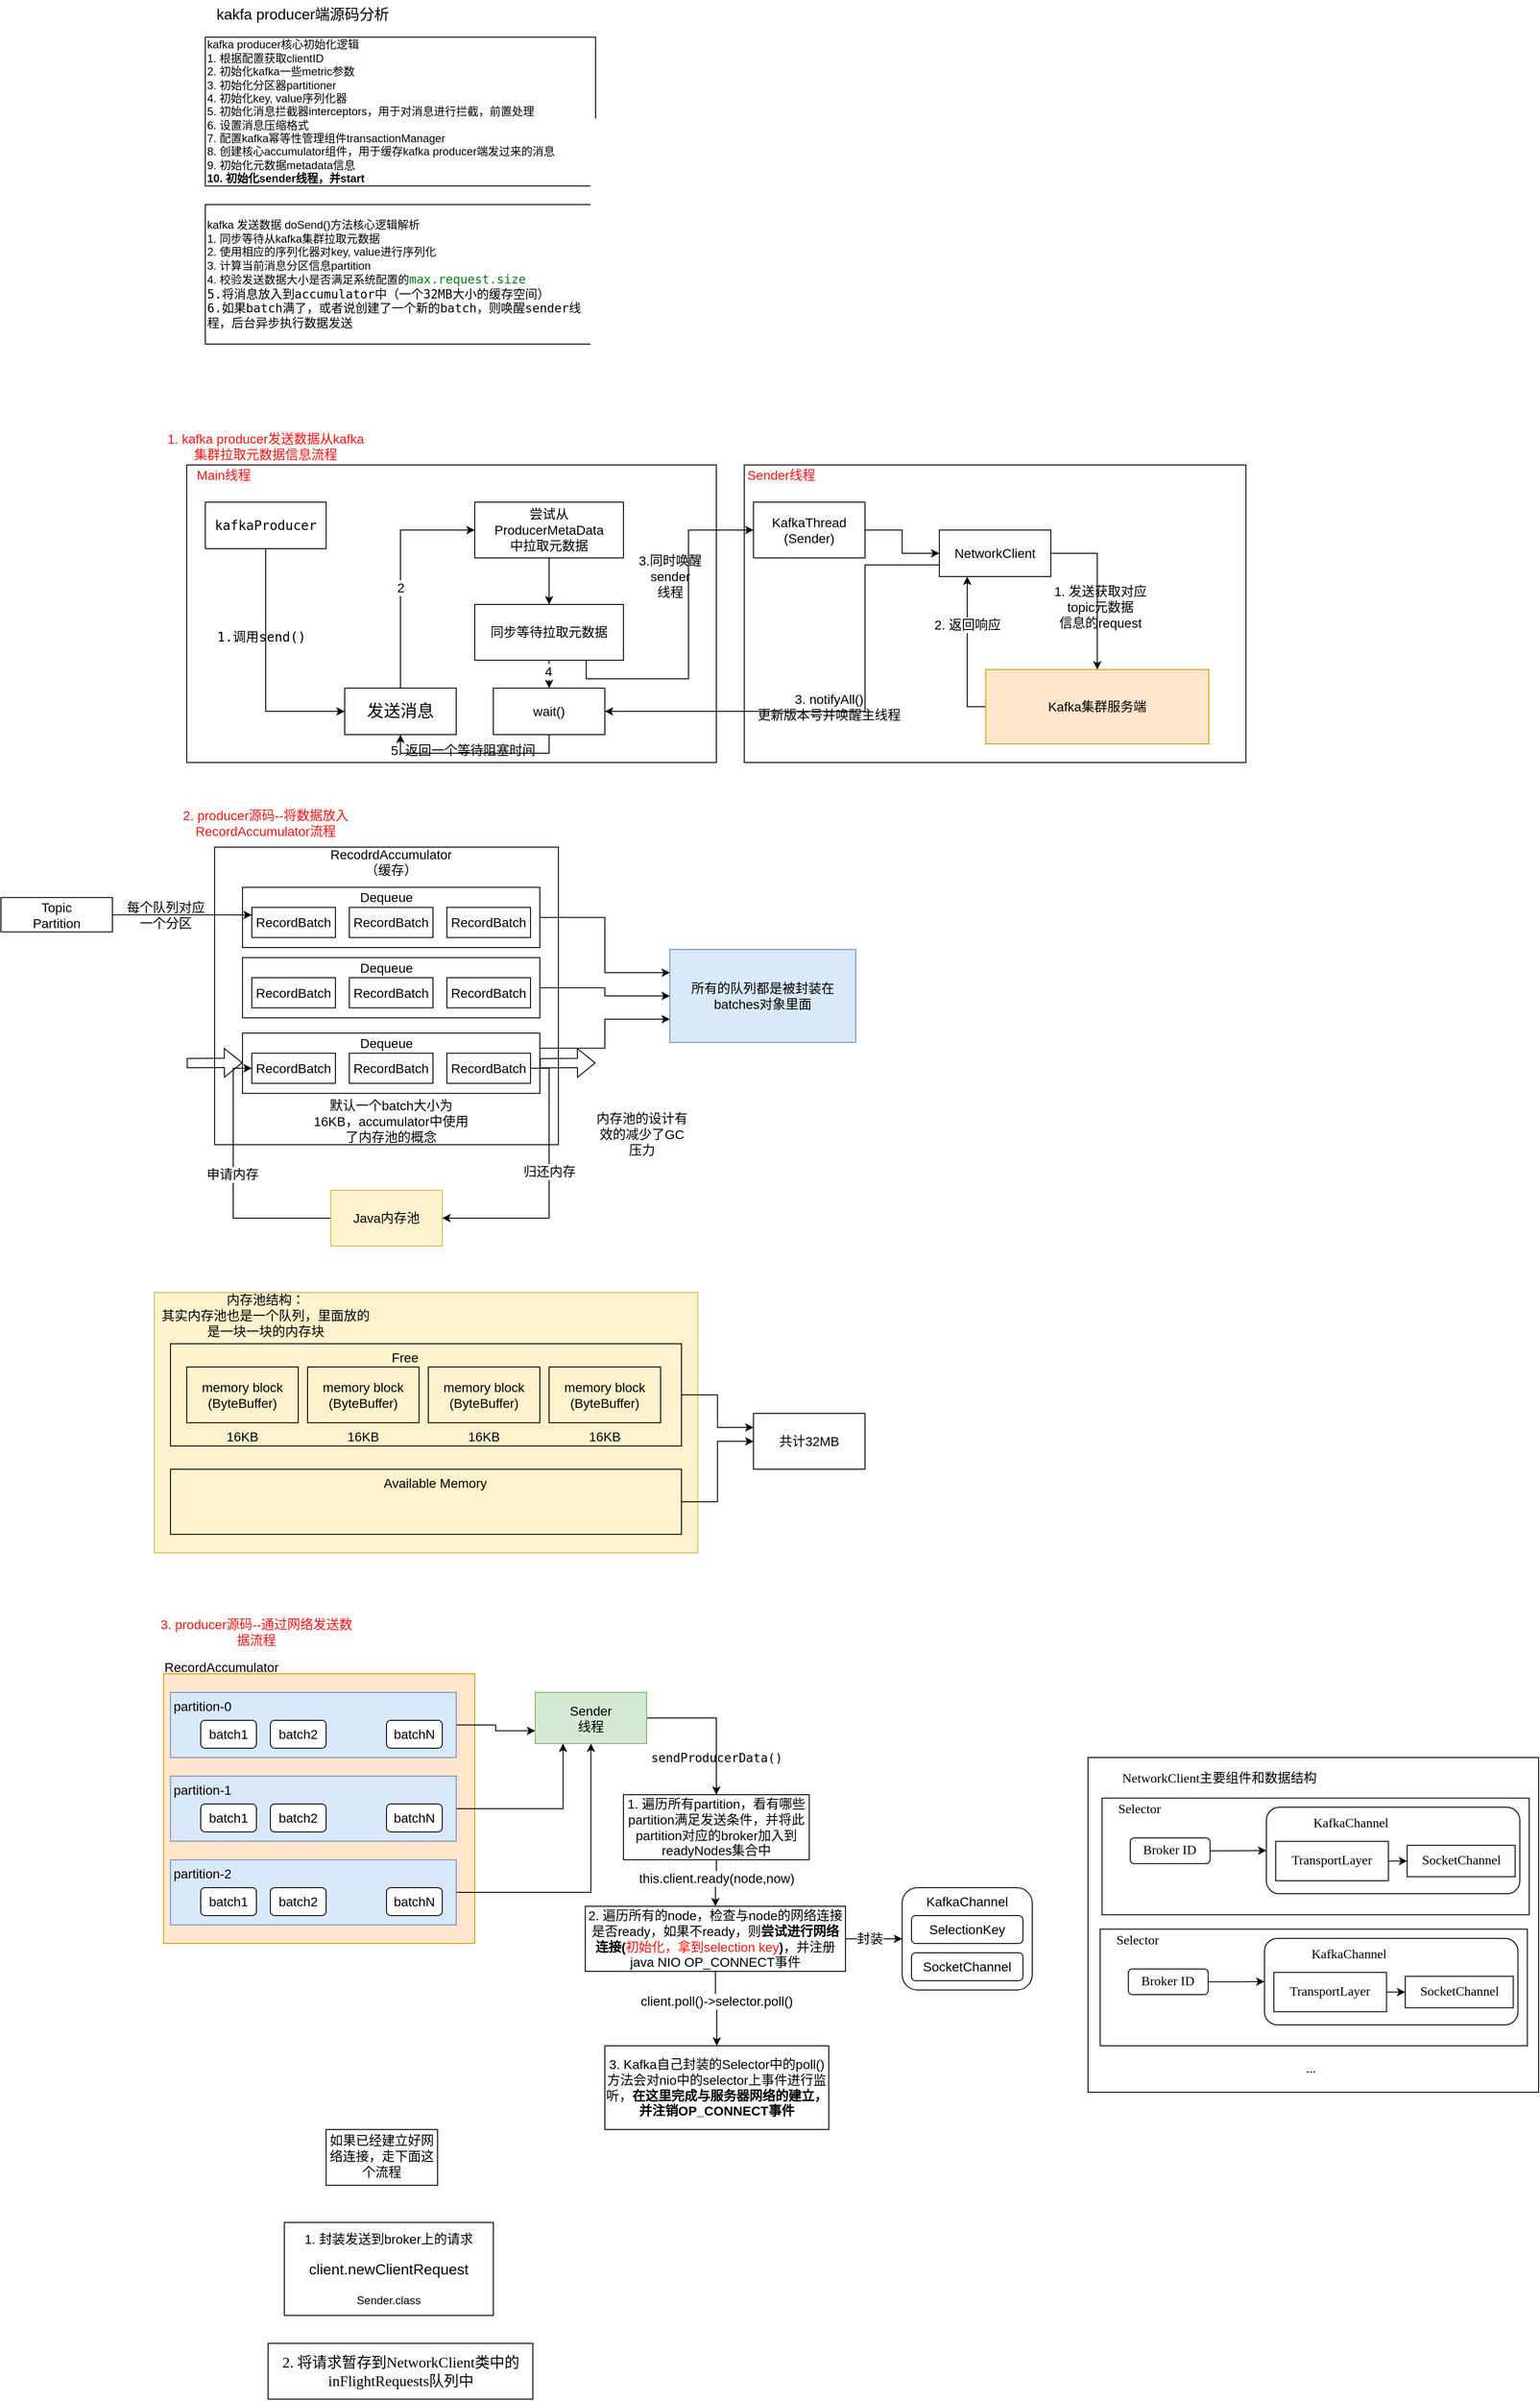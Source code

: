 <mxfile version="20.8.16" type="device"><diagram id="PYxIGdunnFiYuXM_mj0e" name="Page-1"><mxGraphModel dx="1783" dy="639" grid="1" gridSize="10" guides="1" tooltips="1" connect="1" arrows="1" fold="1" page="1" pageScale="1" pageWidth="850" pageHeight="1100" math="0" shadow="0"><root><mxCell id="0"/><mxCell id="1" parent="0"/><mxCell id="tgsAYt7azlnrlP1wRvVE-34" value="" style="group" parent="1" vertex="1" connectable="0"><mxGeometry x="50" y="570" width="570" height="320" as="geometry"/></mxCell><mxCell id="tgsAYt7azlnrlP1wRvVE-32" value="" style="rounded=0;whiteSpace=wrap;html=1;labelBackgroundColor=none;fontSize=14;fontColor=#000000;fillColor=none;" parent="tgsAYt7azlnrlP1wRvVE-34" vertex="1"><mxGeometry width="570" height="320" as="geometry"/></mxCell><mxCell id="tgsAYt7azlnrlP1wRvVE-33" value="&lt;font color=&quot;#ff1212&quot;&gt;Main线程&lt;/font&gt;" style="text;html=1;strokeColor=none;fillColor=none;align=center;verticalAlign=middle;whiteSpace=wrap;rounded=0;labelBackgroundColor=none;fontSize=14;" parent="tgsAYt7azlnrlP1wRvVE-34" vertex="1"><mxGeometry width="80" height="21.333" as="geometry"/></mxCell><mxCell id="tgsAYt7azlnrlP1wRvVE-25" value="" style="group" parent="1" vertex="1" connectable="0"><mxGeometry x="650" y="570" width="540" height="320" as="geometry"/></mxCell><mxCell id="tgsAYt7azlnrlP1wRvVE-23" value="" style="rounded=0;whiteSpace=wrap;html=1;labelBackgroundColor=none;fontSize=14;fillColor=none;" parent="tgsAYt7azlnrlP1wRvVE-25" vertex="1"><mxGeometry width="540" height="320" as="geometry"/></mxCell><mxCell id="tgsAYt7azlnrlP1wRvVE-24" value="&lt;font color=&quot;#ff1212&quot;&gt;Sender线程&lt;/font&gt;" style="text;html=1;strokeColor=none;fillColor=none;align=center;verticalAlign=middle;whiteSpace=wrap;rounded=0;labelBackgroundColor=none;fontSize=14;" parent="tgsAYt7azlnrlP1wRvVE-25" vertex="1"><mxGeometry width="80" height="21.333" as="geometry"/></mxCell><mxCell id="rqPhhDYKLDkvIRGbxHAp-1" value="kakfa producer端源码分析" style="text;html=1;strokeColor=none;fillColor=none;align=center;verticalAlign=middle;whiteSpace=wrap;rounded=0;fontSize=16;" parent="1" vertex="1"><mxGeometry x="70" y="70" width="210" height="30" as="geometry"/></mxCell><mxCell id="rqPhhDYKLDkvIRGbxHAp-2" value="&lt;span style=&quot;text-align: center;&quot;&gt;kafka producer核心初始化逻辑&lt;br&gt;&lt;/span&gt;1. 根据配置获取clientID&lt;br&gt;2. 初始化kafka一些metric参数&lt;br&gt;3. 初始化分区器partitioner&lt;br&gt;4. 初始化key, value序列化器&lt;br&gt;5. 初始化消息拦截器interceptors，用于对消息进行拦截，前置处理&lt;br&gt;6. 设置消息压缩格式&lt;br&gt;7. 配置kafka幂等性管理组件transactionManager&lt;br&gt;8. 创建核心accumulator组件，用于缓存kafka producer端发过来的消息&lt;br&gt;9. 初始化元数据metadata信息&lt;br&gt;&lt;b&gt;10. 初始化sender线程，并start&lt;br&gt;&lt;/b&gt;" style="rounded=0;whiteSpace=wrap;html=1;align=left;" parent="1" vertex="1"><mxGeometry x="70" y="110" width="420" height="160" as="geometry"/></mxCell><mxCell id="rqPhhDYKLDkvIRGbxHAp-4" value="kafka 发送数据 doSend()方法核心逻辑解析&lt;br&gt;1. 同步等待从kafka集群拉取元数据&lt;br&gt;2. 使用相应的序列化器对key, value进行序列化&lt;br&gt;3. 计算当前消息分区信息partition&lt;br&gt;4. 校验发送数据大小是否满足系统配置的&lt;span style=&quot;background-color: rgb(255, 255, 255); font-family: &amp;quot;JetBrains Mono&amp;quot;, monospace; font-size: 9.8pt;&quot;&gt;&lt;font color=&quot;#067d17&quot;&gt;max.request.size&lt;/font&gt;&lt;br&gt;5.将消息放入到accumulator中（一个32MB大小的缓存空间）&lt;br&gt;6.如果batch满了，或者说创建了一个新的batch，则唤醒sender线程，后台异步执行数据发送&lt;br&gt;&lt;/span&gt;" style="rounded=0;whiteSpace=wrap;html=1;align=left;" parent="1" vertex="1"><mxGeometry x="70" y="290" width="420" height="150" as="geometry"/></mxCell><mxCell id="tgsAYt7azlnrlP1wRvVE-3" value="&lt;pre&gt;&lt;font style=&quot;font-size: 14px;&quot;&gt;1.调用send()&lt;/font&gt;&lt;/pre&gt;" style="edgeStyle=orthogonalEdgeStyle;rounded=0;orthogonalLoop=1;jettySize=auto;html=1;exitX=0.5;exitY=1;exitDx=0;exitDy=0;entryX=0;entryY=0.5;entryDx=0;entryDy=0;fontSize=18;labelBackgroundColor=none;" parent="1" source="tgsAYt7azlnrlP1wRvVE-1" target="tgsAYt7azlnrlP1wRvVE-2" edge="1"><mxGeometry x="-0.282" y="-5" relative="1" as="geometry"><mxPoint y="-1" as="offset"/></mxGeometry></mxCell><mxCell id="tgsAYt7azlnrlP1wRvVE-1" value="&lt;pre&gt;&lt;font color=&quot;#000000&quot; style=&quot;font-size: 14px;&quot;&gt;kafkaProducer&lt;/font&gt;&lt;/pre&gt;" style="rounded=0;whiteSpace=wrap;html=1;fontColor=#FF1212;" parent="1" vertex="1"><mxGeometry x="70" y="610" width="130" height="50" as="geometry"/></mxCell><mxCell id="tgsAYt7azlnrlP1wRvVE-5" style="edgeStyle=orthogonalEdgeStyle;rounded=0;orthogonalLoop=1;jettySize=auto;html=1;exitX=0.5;exitY=0;exitDx=0;exitDy=0;entryX=0;entryY=0.5;entryDx=0;entryDy=0;labelBackgroundColor=none;fontSize=14;" parent="1" source="tgsAYt7azlnrlP1wRvVE-2" target="tgsAYt7azlnrlP1wRvVE-4" edge="1"><mxGeometry relative="1" as="geometry"/></mxCell><mxCell id="tgsAYt7azlnrlP1wRvVE-6" value="2" style="edgeLabel;html=1;align=center;verticalAlign=middle;resizable=0;points=[];fontSize=14;" parent="tgsAYt7azlnrlP1wRvVE-5" vertex="1" connectable="0"><mxGeometry x="-0.067" y="-2" relative="1" as="geometry"><mxPoint x="-2" y="8" as="offset"/></mxGeometry></mxCell><mxCell id="tgsAYt7azlnrlP1wRvVE-2" value="发送消息" style="rounded=0;whiteSpace=wrap;html=1;fontSize=18;" parent="1" vertex="1"><mxGeometry x="220" y="810" width="120" height="50" as="geometry"/></mxCell><mxCell id="tgsAYt7azlnrlP1wRvVE-8" style="edgeStyle=orthogonalEdgeStyle;rounded=0;orthogonalLoop=1;jettySize=auto;html=1;exitX=0.5;exitY=1;exitDx=0;exitDy=0;entryX=0.5;entryY=0;entryDx=0;entryDy=0;labelBackgroundColor=none;fontSize=14;" parent="1" source="tgsAYt7azlnrlP1wRvVE-4" target="tgsAYt7azlnrlP1wRvVE-7" edge="1"><mxGeometry relative="1" as="geometry"/></mxCell><mxCell id="tgsAYt7azlnrlP1wRvVE-4" value="尝试从&lt;br&gt;ProducerMetaData&lt;br&gt;中拉取元数据" style="rounded=0;whiteSpace=wrap;html=1;fontSize=14;" parent="1" vertex="1"><mxGeometry x="360" y="610" width="160" height="60" as="geometry"/></mxCell><mxCell id="tgsAYt7azlnrlP1wRvVE-10" style="edgeStyle=orthogonalEdgeStyle;rounded=0;orthogonalLoop=1;jettySize=auto;html=1;exitX=0.5;exitY=1;exitDx=0;exitDy=0;entryX=0.5;entryY=0;entryDx=0;entryDy=0;labelBackgroundColor=none;fontSize=14;" parent="1" source="tgsAYt7azlnrlP1wRvVE-7" target="tgsAYt7azlnrlP1wRvVE-9" edge="1"><mxGeometry relative="1" as="geometry"/></mxCell><mxCell id="tgsAYt7azlnrlP1wRvVE-21" value="4" style="edgeLabel;html=1;align=center;verticalAlign=middle;resizable=0;points=[];fontSize=14;" parent="tgsAYt7azlnrlP1wRvVE-10" vertex="1" connectable="0"><mxGeometry x="-0.233" y="-1" relative="1" as="geometry"><mxPoint as="offset"/></mxGeometry></mxCell><mxCell id="tgsAYt7azlnrlP1wRvVE-12" style="edgeStyle=orthogonalEdgeStyle;rounded=0;orthogonalLoop=1;jettySize=auto;html=1;exitX=0.75;exitY=1;exitDx=0;exitDy=0;entryX=0;entryY=0.5;entryDx=0;entryDy=0;labelBackgroundColor=none;fontSize=14;" parent="1" source="tgsAYt7azlnrlP1wRvVE-7" target="tgsAYt7azlnrlP1wRvVE-11" edge="1"><mxGeometry relative="1" as="geometry"/></mxCell><mxCell id="tgsAYt7azlnrlP1wRvVE-13" value="3.同时唤醒&lt;br&gt;sender&lt;br&gt;线程" style="edgeLabel;html=1;align=center;verticalAlign=middle;resizable=0;points=[];fontSize=14;labelBackgroundColor=none;" parent="tgsAYt7azlnrlP1wRvVE-12" vertex="1" connectable="0"><mxGeometry x="0.313" y="-1" relative="1" as="geometry"><mxPoint x="-21" y="-4" as="offset"/></mxGeometry></mxCell><mxCell id="tgsAYt7azlnrlP1wRvVE-7" value="同步等待拉取元数据" style="rounded=0;whiteSpace=wrap;html=1;fontSize=14;" parent="1" vertex="1"><mxGeometry x="360" y="720" width="160" height="60" as="geometry"/></mxCell><mxCell id="tgsAYt7azlnrlP1wRvVE-35" style="edgeStyle=orthogonalEdgeStyle;rounded=0;orthogonalLoop=1;jettySize=auto;html=1;exitX=0.5;exitY=1;exitDx=0;exitDy=0;entryX=0.5;entryY=1;entryDx=0;entryDy=0;labelBackgroundColor=none;fontSize=14;fontColor=#000000;" parent="1" source="tgsAYt7azlnrlP1wRvVE-9" target="tgsAYt7azlnrlP1wRvVE-2" edge="1"><mxGeometry relative="1" as="geometry"/></mxCell><mxCell id="tgsAYt7azlnrlP1wRvVE-36" value="5. 返回一个等待阻塞时间" style="edgeLabel;html=1;align=center;verticalAlign=middle;resizable=0;points=[];fontSize=14;fontColor=#000000;labelBackgroundColor=none;" parent="tgsAYt7azlnrlP1wRvVE-35" vertex="1" connectable="0"><mxGeometry x="0.135" y="-3" relative="1" as="geometry"><mxPoint as="offset"/></mxGeometry></mxCell><mxCell id="tgsAYt7azlnrlP1wRvVE-9" value="wait()" style="rounded=0;whiteSpace=wrap;html=1;fontSize=14;" parent="1" vertex="1"><mxGeometry x="380" y="810" width="120" height="50" as="geometry"/></mxCell><mxCell id="tgsAYt7azlnrlP1wRvVE-18" style="edgeStyle=orthogonalEdgeStyle;rounded=0;orthogonalLoop=1;jettySize=auto;html=1;exitX=1;exitY=0.5;exitDx=0;exitDy=0;entryX=0;entryY=0.5;entryDx=0;entryDy=0;labelBackgroundColor=none;fontSize=14;" parent="1" source="tgsAYt7azlnrlP1wRvVE-11" target="tgsAYt7azlnrlP1wRvVE-17" edge="1"><mxGeometry relative="1" as="geometry"/></mxCell><mxCell id="tgsAYt7azlnrlP1wRvVE-11" value="KafkaThread&lt;br&gt;(Sender)" style="rounded=0;whiteSpace=wrap;html=1;fontSize=14;" parent="1" vertex="1"><mxGeometry x="660" y="610" width="120" height="60" as="geometry"/></mxCell><mxCell id="tgsAYt7azlnrlP1wRvVE-26" style="edgeStyle=orthogonalEdgeStyle;rounded=0;orthogonalLoop=1;jettySize=auto;html=1;exitX=0;exitY=0.5;exitDx=0;exitDy=0;entryX=0.25;entryY=1;entryDx=0;entryDy=0;labelBackgroundColor=none;fontSize=14;fontColor=#FF1212;" parent="1" source="tgsAYt7azlnrlP1wRvVE-14" target="tgsAYt7azlnrlP1wRvVE-17" edge="1"><mxGeometry relative="1" as="geometry"/></mxCell><mxCell id="tgsAYt7azlnrlP1wRvVE-27" value="&lt;font color=&quot;#000000&quot;&gt;2. 返回响应&lt;/font&gt;" style="edgeLabel;html=1;align=center;verticalAlign=middle;resizable=0;points=[];fontSize=14;fontColor=#FF1212;" parent="tgsAYt7azlnrlP1wRvVE-26" vertex="1" connectable="0"><mxGeometry x="0.369" relative="1" as="geometry"><mxPoint y="1" as="offset"/></mxGeometry></mxCell><mxCell id="tgsAYt7azlnrlP1wRvVE-14" value="Kafka集群服务端" style="rounded=0;whiteSpace=wrap;html=1;fontSize=14;fillColor=#ffe6cc;strokeColor=#d79b00;" parent="1" vertex="1"><mxGeometry x="910" y="790" width="240" height="80" as="geometry"/></mxCell><mxCell id="tgsAYt7azlnrlP1wRvVE-16" style="edgeStyle=orthogonalEdgeStyle;rounded=0;orthogonalLoop=1;jettySize=auto;html=1;exitX=0.5;exitY=1;exitDx=0;exitDy=0;labelBackgroundColor=none;fontSize=14;" parent="1" edge="1"><mxGeometry relative="1" as="geometry"><mxPoint x="975" y="670" as="sourcePoint"/><mxPoint x="975" y="670" as="targetPoint"/></mxGeometry></mxCell><mxCell id="tgsAYt7azlnrlP1wRvVE-19" style="edgeStyle=orthogonalEdgeStyle;rounded=0;orthogonalLoop=1;jettySize=auto;html=1;exitX=1;exitY=0.5;exitDx=0;exitDy=0;entryX=0.5;entryY=0;entryDx=0;entryDy=0;labelBackgroundColor=none;fontSize=14;" parent="1" source="tgsAYt7azlnrlP1wRvVE-17" target="tgsAYt7azlnrlP1wRvVE-14" edge="1"><mxGeometry relative="1" as="geometry"/></mxCell><mxCell id="tgsAYt7azlnrlP1wRvVE-22" value="1. 发送获取对应&lt;br&gt;topic元数据&lt;br&gt;信息的request" style="edgeLabel;html=1;align=center;verticalAlign=middle;resizable=0;points=[];fontSize=14;labelBackgroundColor=none;" parent="tgsAYt7azlnrlP1wRvVE-19" vertex="1" connectable="0"><mxGeometry x="-0.414" y="1" relative="1" as="geometry"><mxPoint x="2" y="56" as="offset"/></mxGeometry></mxCell><mxCell id="tgsAYt7azlnrlP1wRvVE-28" style="edgeStyle=orthogonalEdgeStyle;rounded=0;orthogonalLoop=1;jettySize=auto;html=1;exitX=0;exitY=0.75;exitDx=0;exitDy=0;entryX=1;entryY=0.5;entryDx=0;entryDy=0;labelBackgroundColor=none;fontSize=14;fontColor=#000000;" parent="1" source="tgsAYt7azlnrlP1wRvVE-17" target="tgsAYt7azlnrlP1wRvVE-9" edge="1"><mxGeometry relative="1" as="geometry"><Array as="points"><mxPoint x="780" y="678"/><mxPoint x="780" y="835"/></Array></mxGeometry></mxCell><mxCell id="tgsAYt7azlnrlP1wRvVE-29" value="3. notifyAll()&lt;br&gt;更新版本号并唤醒主线程" style="edgeLabel;html=1;align=center;verticalAlign=middle;resizable=0;points=[];fontSize=14;fontColor=#000000;labelBackgroundColor=none;" parent="tgsAYt7azlnrlP1wRvVE-28" vertex="1" connectable="0"><mxGeometry x="0.268" y="-1" relative="1" as="geometry"><mxPoint x="51" y="-4" as="offset"/></mxGeometry></mxCell><mxCell id="tgsAYt7azlnrlP1wRvVE-17" value="NetworkClient" style="rounded=0;whiteSpace=wrap;html=1;fontSize=14;" parent="1" vertex="1"><mxGeometry x="860" y="640" width="120" height="50" as="geometry"/></mxCell><mxCell id="tgsAYt7azlnrlP1wRvVE-31" value="1. kafka producer发送数据从kafka集群拉取元数据信息流程" style="text;html=1;strokeColor=none;fillColor=none;align=center;verticalAlign=middle;whiteSpace=wrap;rounded=0;labelBackgroundColor=none;fontSize=14;fontColor=#FF1212;" parent="1" vertex="1"><mxGeometry x="25" y="535" width="220" height="30" as="geometry"/></mxCell><mxCell id="tgsAYt7azlnrlP1wRvVE-37" value="2. producer源码--将数据放入RecordAccumulator流程" style="text;html=1;strokeColor=none;fillColor=none;align=center;verticalAlign=middle;whiteSpace=wrap;rounded=0;labelBackgroundColor=none;fontSize=14;fontColor=#FF1212;" parent="1" vertex="1"><mxGeometry x="25" y="940" width="220" height="30" as="geometry"/></mxCell><mxCell id="tgsAYt7azlnrlP1wRvVE-40" value="" style="group" parent="1" vertex="1" connectable="0"><mxGeometry x="80" y="981" width="370" height="320" as="geometry"/></mxCell><mxCell id="tgsAYt7azlnrlP1wRvVE-38" value="" style="rounded=0;whiteSpace=wrap;html=1;labelBackgroundColor=none;fontSize=14;fontColor=#000000;fillColor=none;" parent="tgsAYt7azlnrlP1wRvVE-40" vertex="1"><mxGeometry width="370" height="320" as="geometry"/></mxCell><mxCell id="tgsAYt7azlnrlP1wRvVE-41" value="" style="rounded=0;whiteSpace=wrap;html=1;labelBackgroundColor=none;fontSize=14;fontColor=#000000;fillColor=none;" parent="tgsAYt7azlnrlP1wRvVE-40" vertex="1"><mxGeometry x="30" y="43.2" width="320" height="64.8" as="geometry"/></mxCell><mxCell id="tgsAYt7azlnrlP1wRvVE-39" value="RecodrdAccumulator&lt;br&gt;（缓存）" style="text;html=1;strokeColor=none;fillColor=none;align=center;verticalAlign=middle;whiteSpace=wrap;rounded=0;labelBackgroundColor=none;fontSize=14;fontColor=#000000;" parent="tgsAYt7azlnrlP1wRvVE-40" vertex="1"><mxGeometry x="110" width="160" height="32.4" as="geometry"/></mxCell><mxCell id="tgsAYt7azlnrlP1wRvVE-42" value="Dequeue" style="text;html=1;strokeColor=none;fillColor=none;align=center;verticalAlign=middle;whiteSpace=wrap;rounded=0;labelBackgroundColor=none;fontSize=14;fontColor=#000000;" parent="tgsAYt7azlnrlP1wRvVE-40" vertex="1"><mxGeometry x="150" y="43.2" width="70" height="21.6" as="geometry"/></mxCell><mxCell id="tgsAYt7azlnrlP1wRvVE-43" value="RecordBatch" style="rounded=0;whiteSpace=wrap;html=1;labelBackgroundColor=none;fontSize=14;fontColor=#000000;fillColor=none;" parent="tgsAYt7azlnrlP1wRvVE-40" vertex="1"><mxGeometry x="40" y="64.8" width="90" height="32.4" as="geometry"/></mxCell><mxCell id="tgsAYt7azlnrlP1wRvVE-50" value="RecordBatch" style="rounded=0;whiteSpace=wrap;html=1;labelBackgroundColor=none;fontSize=14;fontColor=#000000;fillColor=none;" parent="tgsAYt7azlnrlP1wRvVE-40" vertex="1"><mxGeometry x="145" y="64.8" width="90" height="32.4" as="geometry"/></mxCell><mxCell id="tgsAYt7azlnrlP1wRvVE-51" value="RecordBatch" style="rounded=0;whiteSpace=wrap;html=1;labelBackgroundColor=none;fontSize=14;fontColor=#000000;fillColor=none;" parent="tgsAYt7azlnrlP1wRvVE-40" vertex="1"><mxGeometry x="250" y="64.8" width="90" height="32.4" as="geometry"/></mxCell><mxCell id="tgsAYt7azlnrlP1wRvVE-53" value="" style="rounded=0;whiteSpace=wrap;html=1;labelBackgroundColor=none;fontSize=14;fontColor=#000000;fillColor=none;" parent="tgsAYt7azlnrlP1wRvVE-40" vertex="1"><mxGeometry x="30" y="118.8" width="320" height="64.8" as="geometry"/></mxCell><mxCell id="tgsAYt7azlnrlP1wRvVE-54" value="Dequeue" style="text;html=1;strokeColor=none;fillColor=none;align=center;verticalAlign=middle;whiteSpace=wrap;rounded=0;labelBackgroundColor=none;fontSize=14;fontColor=#000000;" parent="tgsAYt7azlnrlP1wRvVE-40" vertex="1"><mxGeometry x="150" y="118.8" width="70" height="21.6" as="geometry"/></mxCell><mxCell id="tgsAYt7azlnrlP1wRvVE-55" value="RecordBatch" style="rounded=0;whiteSpace=wrap;html=1;labelBackgroundColor=none;fontSize=14;fontColor=#000000;fillColor=none;" parent="tgsAYt7azlnrlP1wRvVE-40" vertex="1"><mxGeometry x="40" y="140.4" width="90" height="32.4" as="geometry"/></mxCell><mxCell id="tgsAYt7azlnrlP1wRvVE-56" value="RecordBatch" style="rounded=0;whiteSpace=wrap;html=1;labelBackgroundColor=none;fontSize=14;fontColor=#000000;fillColor=none;" parent="tgsAYt7azlnrlP1wRvVE-40" vertex="1"><mxGeometry x="145" y="140.4" width="90" height="32.4" as="geometry"/></mxCell><mxCell id="tgsAYt7azlnrlP1wRvVE-57" value="RecordBatch" style="rounded=0;whiteSpace=wrap;html=1;labelBackgroundColor=none;fontSize=14;fontColor=#000000;fillColor=none;" parent="tgsAYt7azlnrlP1wRvVE-40" vertex="1"><mxGeometry x="250" y="140.4" width="90" height="32.4" as="geometry"/></mxCell><mxCell id="tgsAYt7azlnrlP1wRvVE-58" value="" style="rounded=0;whiteSpace=wrap;html=1;labelBackgroundColor=none;fontSize=14;fontColor=#000000;fillColor=none;" parent="tgsAYt7azlnrlP1wRvVE-40" vertex="1"><mxGeometry x="30" y="200.0" width="320" height="64.8" as="geometry"/></mxCell><mxCell id="tgsAYt7azlnrlP1wRvVE-59" value="Dequeue" style="text;html=1;strokeColor=none;fillColor=none;align=center;verticalAlign=middle;whiteSpace=wrap;rounded=0;labelBackgroundColor=none;fontSize=14;fontColor=#000000;" parent="tgsAYt7azlnrlP1wRvVE-40" vertex="1"><mxGeometry x="150" y="200.0" width="70" height="21.6" as="geometry"/></mxCell><mxCell id="tgsAYt7azlnrlP1wRvVE-60" value="RecordBatch" style="rounded=0;whiteSpace=wrap;html=1;labelBackgroundColor=none;fontSize=14;fontColor=#000000;fillColor=none;" parent="tgsAYt7azlnrlP1wRvVE-40" vertex="1"><mxGeometry x="40" y="221.6" width="90" height="32.4" as="geometry"/></mxCell><mxCell id="tgsAYt7azlnrlP1wRvVE-61" value="RecordBatch" style="rounded=0;whiteSpace=wrap;html=1;labelBackgroundColor=none;fontSize=14;fontColor=#000000;fillColor=none;" parent="tgsAYt7azlnrlP1wRvVE-40" vertex="1"><mxGeometry x="145" y="221.6" width="90" height="32.4" as="geometry"/></mxCell><mxCell id="tgsAYt7azlnrlP1wRvVE-62" value="RecordBatch" style="rounded=0;whiteSpace=wrap;html=1;labelBackgroundColor=none;fontSize=14;fontColor=#000000;fillColor=none;" parent="tgsAYt7azlnrlP1wRvVE-40" vertex="1"><mxGeometry x="250" y="221.6" width="90" height="32.4" as="geometry"/></mxCell><mxCell id="tgsAYt7azlnrlP1wRvVE-67" value="默认一个batch大小为16KB，accumulator中使用了内存池的概念" style="text;html=1;strokeColor=none;fillColor=none;align=center;verticalAlign=middle;whiteSpace=wrap;rounded=0;labelBackgroundColor=none;fontSize=14;fontColor=#000000;" parent="tgsAYt7azlnrlP1wRvVE-40" vertex="1"><mxGeometry x="100" y="280" width="180" height="30" as="geometry"/></mxCell><mxCell id="tgsAYt7azlnrlP1wRvVE-70" value="" style="shape=flexArrow;endArrow=classic;html=1;rounded=0;labelBackgroundColor=none;fontSize=14;fontColor=#000000;exitX=1;exitY=0.5;exitDx=0;exitDy=0;" parent="tgsAYt7azlnrlP1wRvVE-40" edge="1"><mxGeometry width="50" height="50" relative="1" as="geometry"><mxPoint x="-30" y="232.27" as="sourcePoint"/><mxPoint x="30" y="231.87" as="targetPoint"/></mxGeometry></mxCell><mxCell id="tgsAYt7azlnrlP1wRvVE-64" style="edgeStyle=orthogonalEdgeStyle;rounded=0;orthogonalLoop=1;jettySize=auto;html=1;exitX=1;exitY=0.5;exitDx=0;exitDy=0;labelBackgroundColor=none;fontSize=14;fontColor=#000000;entryX=0;entryY=0.25;entryDx=0;entryDy=0;" parent="1" source="tgsAYt7azlnrlP1wRvVE-63" target="tgsAYt7azlnrlP1wRvVE-43" edge="1"><mxGeometry relative="1" as="geometry"><mxPoint x="20" y="1058.789" as="targetPoint"/></mxGeometry></mxCell><mxCell id="tgsAYt7azlnrlP1wRvVE-66" value="每个队列对应&lt;br&gt;一个分区" style="edgeLabel;html=1;align=center;verticalAlign=middle;resizable=0;points=[];fontSize=14;fontColor=#000000;labelBackgroundColor=none;" parent="tgsAYt7azlnrlP1wRvVE-64" vertex="1" connectable="0"><mxGeometry x="-0.246" relative="1" as="geometry"><mxPoint as="offset"/></mxGeometry></mxCell><mxCell id="tgsAYt7azlnrlP1wRvVE-63" value="Topic&lt;br&gt;Partition" style="rounded=0;whiteSpace=wrap;html=1;labelBackgroundColor=none;fontSize=14;fontColor=#000000;fillColor=none;" parent="1" vertex="1"><mxGeometry x="-150" y="1035.2" width="120" height="37" as="geometry"/></mxCell><mxCell id="tgsAYt7azlnrlP1wRvVE-75" style="edgeStyle=orthogonalEdgeStyle;rounded=0;orthogonalLoop=1;jettySize=auto;html=1;exitX=0;exitY=0.5;exitDx=0;exitDy=0;entryX=0;entryY=0.5;entryDx=0;entryDy=0;labelBackgroundColor=none;fontSize=14;fontColor=#000000;" parent="1" source="tgsAYt7azlnrlP1wRvVE-68" target="tgsAYt7azlnrlP1wRvVE-60" edge="1"><mxGeometry relative="1" as="geometry"/></mxCell><mxCell id="tgsAYt7azlnrlP1wRvVE-76" value="申请内存" style="edgeLabel;html=1;align=center;verticalAlign=middle;resizable=0;points=[];fontSize=14;fontColor=#000000;" parent="tgsAYt7azlnrlP1wRvVE-75" vertex="1" connectable="0"><mxGeometry x="0.062" y="1" relative="1" as="geometry"><mxPoint as="offset"/></mxGeometry></mxCell><mxCell id="tgsAYt7azlnrlP1wRvVE-68" value="Java内存池" style="rounded=0;whiteSpace=wrap;html=1;labelBackgroundColor=none;fontSize=14;fillColor=#fff2cc;strokeColor=#d6b656;" parent="1" vertex="1"><mxGeometry x="205" y="1350" width="120" height="60" as="geometry"/></mxCell><mxCell id="tgsAYt7azlnrlP1wRvVE-69" value="" style="shape=flexArrow;endArrow=classic;html=1;rounded=0;labelBackgroundColor=none;fontSize=14;fontColor=#000000;exitX=1;exitY=0.5;exitDx=0;exitDy=0;" parent="1" source="tgsAYt7azlnrlP1wRvVE-58" edge="1"><mxGeometry width="50" height="50" relative="1" as="geometry"><mxPoint x="500" y="1230" as="sourcePoint"/><mxPoint x="490" y="1213" as="targetPoint"/></mxGeometry></mxCell><mxCell id="tgsAYt7azlnrlP1wRvVE-71" style="edgeStyle=orthogonalEdgeStyle;rounded=0;orthogonalLoop=1;jettySize=auto;html=1;exitX=1;exitY=0.5;exitDx=0;exitDy=0;entryX=1;entryY=0.5;entryDx=0;entryDy=0;labelBackgroundColor=none;fontSize=14;fontColor=#000000;" parent="1" source="tgsAYt7azlnrlP1wRvVE-62" target="tgsAYt7azlnrlP1wRvVE-68" edge="1"><mxGeometry relative="1" as="geometry"/></mxCell><mxCell id="tgsAYt7azlnrlP1wRvVE-72" value="归还内存" style="edgeLabel;html=1;align=center;verticalAlign=middle;resizable=0;points=[];fontSize=14;fontColor=#000000;" parent="tgsAYt7azlnrlP1wRvVE-71" vertex="1" connectable="0"><mxGeometry x="-0.115" relative="1" as="geometry"><mxPoint as="offset"/></mxGeometry></mxCell><mxCell id="tgsAYt7azlnrlP1wRvVE-77" value="内存池的设计有效的减少了GC压力" style="text;html=1;strokeColor=none;fillColor=none;align=center;verticalAlign=middle;whiteSpace=wrap;rounded=0;labelBackgroundColor=none;fontSize=14;fontColor=#000000;" parent="1" vertex="1"><mxGeometry x="490" y="1270" width="100" height="40" as="geometry"/></mxCell><mxCell id="tgsAYt7azlnrlP1wRvVE-78" value="所有的队列都是被封装在batches对象里面" style="rounded=0;whiteSpace=wrap;html=1;labelBackgroundColor=none;fontSize=14;fillColor=#dae8fc;strokeColor=#6c8ebf;" parent="1" vertex="1"><mxGeometry x="570" y="1091" width="200" height="100" as="geometry"/></mxCell><mxCell id="tgsAYt7azlnrlP1wRvVE-79" style="edgeStyle=orthogonalEdgeStyle;rounded=0;orthogonalLoop=1;jettySize=auto;html=1;exitX=1;exitY=0.5;exitDx=0;exitDy=0;entryX=0;entryY=0.25;entryDx=0;entryDy=0;labelBackgroundColor=none;fontSize=14;fontColor=#000000;" parent="1" source="tgsAYt7azlnrlP1wRvVE-41" target="tgsAYt7azlnrlP1wRvVE-78" edge="1"><mxGeometry relative="1" as="geometry"/></mxCell><mxCell id="tgsAYt7azlnrlP1wRvVE-80" style="edgeStyle=orthogonalEdgeStyle;rounded=0;orthogonalLoop=1;jettySize=auto;html=1;exitX=1;exitY=0.5;exitDx=0;exitDy=0;entryX=0;entryY=0.5;entryDx=0;entryDy=0;labelBackgroundColor=none;fontSize=14;fontColor=#000000;" parent="1" source="tgsAYt7azlnrlP1wRvVE-53" target="tgsAYt7azlnrlP1wRvVE-78" edge="1"><mxGeometry relative="1" as="geometry"/></mxCell><mxCell id="tgsAYt7azlnrlP1wRvVE-81" style="edgeStyle=orthogonalEdgeStyle;rounded=0;orthogonalLoop=1;jettySize=auto;html=1;exitX=1;exitY=0.25;exitDx=0;exitDy=0;entryX=0;entryY=0.75;entryDx=0;entryDy=0;labelBackgroundColor=none;fontSize=14;fontColor=#000000;" parent="1" source="tgsAYt7azlnrlP1wRvVE-58" target="tgsAYt7azlnrlP1wRvVE-78" edge="1"><mxGeometry relative="1" as="geometry"/></mxCell><mxCell id="tgsAYt7azlnrlP1wRvVE-82" value="" style="rounded=0;whiteSpace=wrap;html=1;labelBackgroundColor=none;fontSize=14;fillColor=#fff2cc;strokeColor=#d6b656;" parent="1" vertex="1"><mxGeometry x="15" y="1460" width="585" height="280" as="geometry"/></mxCell><mxCell id="tgsAYt7azlnrlP1wRvVE-83" value="内存池结构：&lt;br&gt;其实内存池也是一个队列，里面放的是一块一块的内存块" style="text;html=1;strokeColor=none;fillColor=none;align=center;verticalAlign=middle;whiteSpace=wrap;rounded=0;labelBackgroundColor=none;fontSize=14;fontColor=#000000;" parent="1" vertex="1"><mxGeometry x="20" y="1460" width="230" height="50" as="geometry"/></mxCell><mxCell id="tgsAYt7azlnrlP1wRvVE-84" value="memory block&lt;br&gt;(ByteBuffer)" style="rounded=0;whiteSpace=wrap;html=1;labelBackgroundColor=none;fontSize=14;fontColor=#000000;fillColor=none;" parent="1" vertex="1"><mxGeometry x="50" y="1540" width="120" height="60" as="geometry"/></mxCell><mxCell id="tgsAYt7azlnrlP1wRvVE-85" value="memory block&lt;br&gt;(ByteBuffer)" style="rounded=0;whiteSpace=wrap;html=1;labelBackgroundColor=none;fontSize=14;fontColor=#000000;fillColor=none;" parent="1" vertex="1"><mxGeometry x="180" y="1540" width="120" height="60" as="geometry"/></mxCell><mxCell id="tgsAYt7azlnrlP1wRvVE-86" value="memory block&lt;br&gt;(ByteBuffer)" style="rounded=0;whiteSpace=wrap;html=1;labelBackgroundColor=none;fontSize=14;fontColor=#000000;fillColor=none;" parent="1" vertex="1"><mxGeometry x="310" y="1540" width="120" height="60" as="geometry"/></mxCell><mxCell id="tgsAYt7azlnrlP1wRvVE-87" value="memory block&lt;br&gt;(ByteBuffer)" style="rounded=0;whiteSpace=wrap;html=1;labelBackgroundColor=none;fontSize=14;fontColor=#000000;fillColor=none;" parent="1" vertex="1"><mxGeometry x="440" y="1540" width="120" height="60" as="geometry"/></mxCell><mxCell id="tgsAYt7azlnrlP1wRvVE-88" value="16KB" style="text;html=1;strokeColor=none;fillColor=none;align=center;verticalAlign=middle;whiteSpace=wrap;rounded=0;labelBackgroundColor=none;fontSize=14;fontColor=#000000;" parent="1" vertex="1"><mxGeometry x="80" y="1600" width="60" height="30" as="geometry"/></mxCell><mxCell id="tgsAYt7azlnrlP1wRvVE-89" value="16KB" style="text;html=1;strokeColor=none;fillColor=none;align=center;verticalAlign=middle;whiteSpace=wrap;rounded=0;labelBackgroundColor=none;fontSize=14;fontColor=#000000;" parent="1" vertex="1"><mxGeometry x="210" y="1600" width="60" height="30" as="geometry"/></mxCell><mxCell id="tgsAYt7azlnrlP1wRvVE-90" value="16KB" style="text;html=1;strokeColor=none;fillColor=none;align=center;verticalAlign=middle;whiteSpace=wrap;rounded=0;labelBackgroundColor=none;fontSize=14;fontColor=#000000;" parent="1" vertex="1"><mxGeometry x="340" y="1600" width="60" height="30" as="geometry"/></mxCell><mxCell id="tgsAYt7azlnrlP1wRvVE-91" value="16KB" style="text;html=1;strokeColor=none;fillColor=none;align=center;verticalAlign=middle;whiteSpace=wrap;rounded=0;labelBackgroundColor=none;fontSize=14;fontColor=#000000;" parent="1" vertex="1"><mxGeometry x="470" y="1600" width="60" height="30" as="geometry"/></mxCell><mxCell id="tgsAYt7azlnrlP1wRvVE-97" style="edgeStyle=orthogonalEdgeStyle;rounded=0;orthogonalLoop=1;jettySize=auto;html=1;exitX=1;exitY=0.5;exitDx=0;exitDy=0;entryX=0;entryY=0.25;entryDx=0;entryDy=0;labelBackgroundColor=none;fontSize=14;fontColor=#000000;" parent="1" source="tgsAYt7azlnrlP1wRvVE-92" target="tgsAYt7azlnrlP1wRvVE-96" edge="1"><mxGeometry relative="1" as="geometry"/></mxCell><mxCell id="tgsAYt7azlnrlP1wRvVE-92" value="" style="rounded=0;whiteSpace=wrap;html=1;labelBackgroundColor=none;fontSize=14;fontColor=#000000;fillColor=none;" parent="1" vertex="1"><mxGeometry x="32.5" y="1515" width="550" height="110" as="geometry"/></mxCell><mxCell id="tgsAYt7azlnrlP1wRvVE-93" value="Free" style="text;html=1;strokeColor=none;fillColor=none;align=center;verticalAlign=middle;whiteSpace=wrap;rounded=0;labelBackgroundColor=none;fontSize=14;fontColor=#000000;" parent="1" vertex="1"><mxGeometry x="255" y="1515" width="60" height="30" as="geometry"/></mxCell><mxCell id="tgsAYt7azlnrlP1wRvVE-98" style="edgeStyle=orthogonalEdgeStyle;rounded=0;orthogonalLoop=1;jettySize=auto;html=1;exitX=1;exitY=0.5;exitDx=0;exitDy=0;entryX=0;entryY=0.5;entryDx=0;entryDy=0;labelBackgroundColor=none;fontSize=14;fontColor=#000000;" parent="1" source="tgsAYt7azlnrlP1wRvVE-94" target="tgsAYt7azlnrlP1wRvVE-96" edge="1"><mxGeometry relative="1" as="geometry"/></mxCell><mxCell id="tgsAYt7azlnrlP1wRvVE-94" value="" style="rounded=0;whiteSpace=wrap;html=1;labelBackgroundColor=none;fontSize=14;fontColor=#000000;fillColor=none;" parent="1" vertex="1"><mxGeometry x="32.5" y="1650" width="550" height="70" as="geometry"/></mxCell><mxCell id="tgsAYt7azlnrlP1wRvVE-95" value="Available Memory" style="text;html=1;strokeColor=none;fillColor=none;align=center;verticalAlign=middle;whiteSpace=wrap;rounded=0;labelBackgroundColor=none;fontSize=14;fontColor=#000000;" parent="1" vertex="1"><mxGeometry x="255" y="1650" width="125" height="30" as="geometry"/></mxCell><mxCell id="tgsAYt7azlnrlP1wRvVE-96" value="共计32MB" style="rounded=0;whiteSpace=wrap;html=1;labelBackgroundColor=none;fontSize=14;fontColor=#000000;fillColor=none;" parent="1" vertex="1"><mxGeometry x="660" y="1590" width="120" height="60" as="geometry"/></mxCell><mxCell id="Dg-CrJ_4dpoG2ZtfJux3-1" value="3. producer源码--通过网络发送数据流程" style="text;html=1;strokeColor=none;fillColor=none;align=center;verticalAlign=middle;whiteSpace=wrap;rounded=0;labelBackgroundColor=none;fontSize=14;fontColor=#FF1212;" parent="1" vertex="1"><mxGeometry x="15" y="1810" width="220" height="30" as="geometry"/></mxCell><mxCell id="Dg-CrJ_4dpoG2ZtfJux3-2" value="" style="rounded=0;whiteSpace=wrap;html=1;fillColor=#ffe6cc;strokeColor=#d79b00;" parent="1" vertex="1"><mxGeometry x="25" y="1870" width="335" height="290" as="geometry"/></mxCell><mxCell id="Dg-CrJ_4dpoG2ZtfJux3-22" style="edgeStyle=orthogonalEdgeStyle;rounded=0;orthogonalLoop=1;jettySize=auto;html=1;exitX=1;exitY=0.5;exitDx=0;exitDy=0;entryX=0;entryY=0.75;entryDx=0;entryDy=0;fontFamily=Helvetica;fontSize=14;" parent="1" source="Dg-CrJ_4dpoG2ZtfJux3-3" target="Dg-CrJ_4dpoG2ZtfJux3-21" edge="1"><mxGeometry relative="1" as="geometry"/></mxCell><mxCell id="Dg-CrJ_4dpoG2ZtfJux3-3" value="&lt;pre&gt;&lt;br&gt;&lt;/pre&gt;" style="rounded=0;whiteSpace=wrap;html=1;fillColor=#dae8fc;strokeColor=#6c8ebf;" parent="1" vertex="1"><mxGeometry x="32.5" y="1890" width="307.5" height="70" as="geometry"/></mxCell><mxCell id="Dg-CrJ_4dpoG2ZtfJux3-4" value="RecordAccumulator" style="text;html=1;strokeColor=none;fillColor=none;align=center;verticalAlign=middle;whiteSpace=wrap;rounded=0;fontFamily=Helvetica;fontSize=14;" parent="1" vertex="1"><mxGeometry x="25" y="1848" width="125" height="30" as="geometry"/></mxCell><mxCell id="Dg-CrJ_4dpoG2ZtfJux3-5" value="partition-0" style="text;html=1;strokeColor=none;fillColor=none;align=center;verticalAlign=middle;whiteSpace=wrap;rounded=0;fontFamily=Helvetica;fontSize=14;" parent="1" vertex="1"><mxGeometry x="32.5" y="1890" width="67.5" height="30" as="geometry"/></mxCell><mxCell id="Dg-CrJ_4dpoG2ZtfJux3-8" value="batch1" style="rounded=1;whiteSpace=wrap;html=1;fontFamily=Helvetica;fontSize=14;" parent="1" vertex="1"><mxGeometry x="65" y="1920" width="60" height="30" as="geometry"/></mxCell><mxCell id="Dg-CrJ_4dpoG2ZtfJux3-9" value="batch2" style="rounded=1;whiteSpace=wrap;html=1;fontFamily=Helvetica;fontSize=14;" parent="1" vertex="1"><mxGeometry x="140" y="1920" width="60" height="30" as="geometry"/></mxCell><mxCell id="Dg-CrJ_4dpoG2ZtfJux3-10" value="batchN" style="rounded=1;whiteSpace=wrap;html=1;fontFamily=Helvetica;fontSize=14;" parent="1" vertex="1"><mxGeometry x="265" y="1920" width="60" height="30" as="geometry"/></mxCell><mxCell id="Dg-CrJ_4dpoG2ZtfJux3-23" style="edgeStyle=orthogonalEdgeStyle;rounded=0;orthogonalLoop=1;jettySize=auto;html=1;exitX=1;exitY=0.5;exitDx=0;exitDy=0;entryX=0.25;entryY=1;entryDx=0;entryDy=0;fontFamily=Helvetica;fontSize=14;" parent="1" source="Dg-CrJ_4dpoG2ZtfJux3-11" target="Dg-CrJ_4dpoG2ZtfJux3-21" edge="1"><mxGeometry relative="1" as="geometry"/></mxCell><mxCell id="Dg-CrJ_4dpoG2ZtfJux3-11" value="&lt;pre&gt;&lt;br&gt;&lt;/pre&gt;" style="rounded=0;whiteSpace=wrap;html=1;fillColor=#dae8fc;strokeColor=#6c8ebf;" parent="1" vertex="1"><mxGeometry x="32.5" y="1980" width="307.5" height="70" as="geometry"/></mxCell><mxCell id="Dg-CrJ_4dpoG2ZtfJux3-12" value="partition-1" style="text;html=1;strokeColor=none;fillColor=none;align=center;verticalAlign=middle;whiteSpace=wrap;rounded=0;fontFamily=Helvetica;fontSize=14;" parent="1" vertex="1"><mxGeometry x="32.5" y="1980" width="67.5" height="30" as="geometry"/></mxCell><mxCell id="Dg-CrJ_4dpoG2ZtfJux3-13" value="batch1" style="rounded=1;whiteSpace=wrap;html=1;fontFamily=Helvetica;fontSize=14;" parent="1" vertex="1"><mxGeometry x="65" y="2010" width="60" height="30" as="geometry"/></mxCell><mxCell id="Dg-CrJ_4dpoG2ZtfJux3-14" value="batch2" style="rounded=1;whiteSpace=wrap;html=1;fontFamily=Helvetica;fontSize=14;" parent="1" vertex="1"><mxGeometry x="140" y="2010" width="60" height="30" as="geometry"/></mxCell><mxCell id="Dg-CrJ_4dpoG2ZtfJux3-15" value="batchN" style="rounded=1;whiteSpace=wrap;html=1;fontFamily=Helvetica;fontSize=14;" parent="1" vertex="1"><mxGeometry x="265" y="2010" width="60" height="30" as="geometry"/></mxCell><mxCell id="Dg-CrJ_4dpoG2ZtfJux3-24" style="edgeStyle=orthogonalEdgeStyle;rounded=0;orthogonalLoop=1;jettySize=auto;html=1;exitX=1;exitY=0.5;exitDx=0;exitDy=0;fontFamily=Helvetica;fontSize=14;" parent="1" source="Dg-CrJ_4dpoG2ZtfJux3-16" target="Dg-CrJ_4dpoG2ZtfJux3-21" edge="1"><mxGeometry relative="1" as="geometry"/></mxCell><mxCell id="Dg-CrJ_4dpoG2ZtfJux3-16" value="&lt;pre&gt;&lt;br&gt;&lt;/pre&gt;" style="rounded=0;whiteSpace=wrap;html=1;fillColor=#dae8fc;strokeColor=#6c8ebf;" parent="1" vertex="1"><mxGeometry x="32.5" y="2070" width="307.5" height="70" as="geometry"/></mxCell><mxCell id="Dg-CrJ_4dpoG2ZtfJux3-17" value="partition-2" style="text;html=1;strokeColor=none;fillColor=none;align=center;verticalAlign=middle;whiteSpace=wrap;rounded=0;fontFamily=Helvetica;fontSize=14;" parent="1" vertex="1"><mxGeometry x="32.5" y="2070" width="67.5" height="30" as="geometry"/></mxCell><mxCell id="Dg-CrJ_4dpoG2ZtfJux3-18" value="batch1" style="rounded=1;whiteSpace=wrap;html=1;fontFamily=Helvetica;fontSize=14;" parent="1" vertex="1"><mxGeometry x="65" y="2100" width="60" height="30" as="geometry"/></mxCell><mxCell id="Dg-CrJ_4dpoG2ZtfJux3-19" value="batch2" style="rounded=1;whiteSpace=wrap;html=1;fontFamily=Helvetica;fontSize=14;" parent="1" vertex="1"><mxGeometry x="140" y="2100" width="60" height="30" as="geometry"/></mxCell><mxCell id="Dg-CrJ_4dpoG2ZtfJux3-20" value="batchN" style="rounded=1;whiteSpace=wrap;html=1;fontFamily=Helvetica;fontSize=14;" parent="1" vertex="1"><mxGeometry x="265" y="2100" width="60" height="30" as="geometry"/></mxCell><mxCell id="Dg-CrJ_4dpoG2ZtfJux3-27" style="edgeStyle=orthogonalEdgeStyle;rounded=0;orthogonalLoop=1;jettySize=auto;html=1;exitX=1;exitY=0.5;exitDx=0;exitDy=0;entryX=0.5;entryY=0;entryDx=0;entryDy=0;fontFamily=Helvetica;fontSize=14;" parent="1" source="Dg-CrJ_4dpoG2ZtfJux3-21" target="Dg-CrJ_4dpoG2ZtfJux3-26" edge="1"><mxGeometry relative="1" as="geometry"/></mxCell><mxCell id="Dg-CrJ_4dpoG2ZtfJux3-28" value="&lt;pre style=&quot;font-family: &amp;quot;JetBrains Mono&amp;quot;, monospace; font-size: 9.8pt;&quot;&gt;&lt;span style=&quot;&quot;&gt;sendProducerData()&lt;/span&gt;&lt;/pre&gt;" style="edgeLabel;html=1;align=center;verticalAlign=middle;resizable=0;points=[];fontSize=14;fontFamily=Helvetica;labelBackgroundColor=none;fontColor=#000000;" parent="Dg-CrJ_4dpoG2ZtfJux3-27" vertex="1" connectable="0"><mxGeometry x="0.159" y="1" relative="1" as="geometry"><mxPoint x="-1" y="26" as="offset"/></mxGeometry></mxCell><mxCell id="Dg-CrJ_4dpoG2ZtfJux3-21" value="Sender&lt;br&gt;线程" style="rounded=0;whiteSpace=wrap;html=1;fontFamily=Helvetica;fontSize=14;fillColor=#d5e8d4;strokeColor=#82b366;" parent="1" vertex="1"><mxGeometry x="425" y="1890" width="120" height="55" as="geometry"/></mxCell><mxCell id="Dg-CrJ_4dpoG2ZtfJux3-30" style="edgeStyle=orthogonalEdgeStyle;rounded=0;orthogonalLoop=1;jettySize=auto;html=1;exitX=0.5;exitY=1;exitDx=0;exitDy=0;entryX=0.5;entryY=0;entryDx=0;entryDy=0;fontFamily=Helvetica;fontSize=14;fontColor=#000000;" parent="1" source="Dg-CrJ_4dpoG2ZtfJux3-32" target="Dg-CrJ_4dpoG2ZtfJux3-29" edge="1"><mxGeometry relative="1" as="geometry"/></mxCell><mxCell id="Dg-CrJ_4dpoG2ZtfJux3-31" value="client.poll()-&amp;gt;selector.poll()" style="edgeLabel;html=1;align=center;verticalAlign=middle;resizable=0;points=[];fontSize=14;fontFamily=Helvetica;fontColor=#000000;" parent="Dg-CrJ_4dpoG2ZtfJux3-30" vertex="1" connectable="0"><mxGeometry x="-0.217" y="1" relative="1" as="geometry"><mxPoint as="offset"/></mxGeometry></mxCell><mxCell id="Dg-CrJ_4dpoG2ZtfJux3-33" style="edgeStyle=orthogonalEdgeStyle;rounded=0;orthogonalLoop=1;jettySize=auto;html=1;exitX=0.5;exitY=1;exitDx=0;exitDy=0;fontFamily=Helvetica;fontSize=14;fontColor=#000000;" parent="1" source="Dg-CrJ_4dpoG2ZtfJux3-26" target="Dg-CrJ_4dpoG2ZtfJux3-32" edge="1"><mxGeometry relative="1" as="geometry"/></mxCell><mxCell id="Dg-CrJ_4dpoG2ZtfJux3-34" value="this.client.ready(node,now)" style="edgeLabel;html=1;align=center;verticalAlign=middle;resizable=0;points=[];fontSize=14;fontFamily=Helvetica;fontColor=#000000;" parent="Dg-CrJ_4dpoG2ZtfJux3-33" vertex="1" connectable="0"><mxGeometry x="-0.734" relative="1" as="geometry"><mxPoint y="13" as="offset"/></mxGeometry></mxCell><mxCell id="Dg-CrJ_4dpoG2ZtfJux3-26" value="1. 遍历所有partition，看有哪些partition满足发送条件，并将此partition对应的broker加入到readyNodes集合中" style="rounded=0;whiteSpace=wrap;html=1;fontFamily=Helvetica;fontSize=14;" parent="1" vertex="1"><mxGeometry x="520" y="2000" width="200" height="70" as="geometry"/></mxCell><mxCell id="Dg-CrJ_4dpoG2ZtfJux3-29" value="3. Kafka自己封装的Selector中的poll()方法会对nio中的selector上事件进行监听，&lt;b&gt;在这里完成与服务器网络的建立，并注销OP_CONNECT事件&lt;/b&gt;" style="rounded=0;whiteSpace=wrap;html=1;labelBackgroundColor=none;fontFamily=Helvetica;fontSize=14;fontColor=#000000;" parent="1" vertex="1"><mxGeometry x="500" y="2270" width="241" height="90" as="geometry"/></mxCell><mxCell id="Dg-CrJ_4dpoG2ZtfJux3-40" style="edgeStyle=orthogonalEdgeStyle;rounded=0;orthogonalLoop=1;jettySize=auto;html=1;exitX=1;exitY=0.5;exitDx=0;exitDy=0;fontFamily=Helvetica;fontSize=14;fontColor=#000000;entryX=0;entryY=0.5;entryDx=0;entryDy=0;" parent="1" source="Dg-CrJ_4dpoG2ZtfJux3-32" target="Dg-CrJ_4dpoG2ZtfJux3-37" edge="1"><mxGeometry relative="1" as="geometry"><mxPoint x="810" y="2154.714" as="targetPoint"/></mxGeometry></mxCell><mxCell id="Dg-CrJ_4dpoG2ZtfJux3-41" value="&lt;font face=&quot;Verdana&quot;&gt;封装&lt;/font&gt;" style="edgeLabel;html=1;align=center;verticalAlign=middle;resizable=0;points=[];fontSize=14;fontFamily=Helvetica;fontColor=#000000;" parent="Dg-CrJ_4dpoG2ZtfJux3-40" vertex="1" connectable="0"><mxGeometry x="-0.162" relative="1" as="geometry"><mxPoint as="offset"/></mxGeometry></mxCell><mxCell id="Dg-CrJ_4dpoG2ZtfJux3-32" value="2. 遍历所有的node，检查与node的网络连接是否ready，如果不ready，则&lt;b&gt;尝试进行网络连接(&lt;/b&gt;&lt;font color=&quot;#ff1212&quot;&gt;初始化，拿到selection key&lt;/font&gt;&lt;b&gt;)&lt;/b&gt;，并注册java NIO OP_CONNECT事件" style="rounded=0;whiteSpace=wrap;html=1;labelBackgroundColor=none;fontFamily=Helvetica;fontSize=14;fontColor=#000000;" parent="1" vertex="1"><mxGeometry x="479" y="2120" width="280" height="70" as="geometry"/></mxCell><mxCell id="Dg-CrJ_4dpoG2ZtfJux3-39" value="" style="group;dashed=1;" parent="1" vertex="1" connectable="0"><mxGeometry x="820" y="2100" width="140" height="110" as="geometry"/></mxCell><mxCell id="Dg-CrJ_4dpoG2ZtfJux3-35" value="&lt;font color=&quot;#000000&quot;&gt;SelectionKey&lt;/font&gt;" style="rounded=1;whiteSpace=wrap;html=1;labelBackgroundColor=none;fontFamily=Helvetica;fontSize=14;fontColor=#FF1212;" parent="Dg-CrJ_4dpoG2ZtfJux3-39" vertex="1"><mxGeometry x="10" y="30" width="120" height="30" as="geometry"/></mxCell><mxCell id="Dg-CrJ_4dpoG2ZtfJux3-36" value="&lt;font color=&quot;#000000&quot;&gt;SocketChannel&lt;/font&gt;" style="rounded=1;whiteSpace=wrap;html=1;labelBackgroundColor=none;fontFamily=Helvetica;fontSize=14;fontColor=#FF1212;" parent="Dg-CrJ_4dpoG2ZtfJux3-39" vertex="1"><mxGeometry x="10" y="70" width="120" height="30" as="geometry"/></mxCell><mxCell id="Dg-CrJ_4dpoG2ZtfJux3-37" value="" style="rounded=1;whiteSpace=wrap;html=1;labelBackgroundColor=none;fontFamily=Helvetica;fontSize=14;fontColor=#000000;fillColor=none;" parent="Dg-CrJ_4dpoG2ZtfJux3-39" vertex="1"><mxGeometry width="140" height="110" as="geometry"/></mxCell><mxCell id="Dg-CrJ_4dpoG2ZtfJux3-38" value="KafkaChannel" style="text;html=1;strokeColor=none;fillColor=none;align=center;verticalAlign=middle;whiteSpace=wrap;rounded=0;labelBackgroundColor=none;fontFamily=Helvetica;fontSize=14;fontColor=#000000;" parent="Dg-CrJ_4dpoG2ZtfJux3-39" vertex="1"><mxGeometry x="40" width="60" height="30" as="geometry"/></mxCell><mxCell id="Dg-CrJ_4dpoG2ZtfJux3-45" value="" style="group;dashed=1;" parent="1" vertex="1" connectable="0"><mxGeometry x="1020" y="1960" width="485" height="360" as="geometry"/></mxCell><mxCell id="Dg-CrJ_4dpoG2ZtfJux3-42" value="" style="rounded=0;whiteSpace=wrap;html=1;labelBackgroundColor=none;fontFamily=Verdana;fontSize=14;fontColor=#000000;fillColor=none;" parent="Dg-CrJ_4dpoG2ZtfJux3-45" vertex="1"><mxGeometry width="485" height="360" as="geometry"/></mxCell><mxCell id="Dg-CrJ_4dpoG2ZtfJux3-43" value="NetworkClient主要组件和数据结构" style="text;html=1;strokeColor=none;fillColor=none;align=center;verticalAlign=middle;whiteSpace=wrap;rounded=0;labelBackgroundColor=none;fontFamily=Verdana;fontSize=14;fontColor=#000000;" parent="Dg-CrJ_4dpoG2ZtfJux3-45" vertex="1"><mxGeometry x="10.104" y="5.636" width="262.708" height="33.818" as="geometry"/></mxCell><mxCell id="Dg-CrJ_4dpoG2ZtfJux3-47" value="" style="rounded=0;whiteSpace=wrap;html=1;labelBackgroundColor=none;fontFamily=Verdana;fontSize=14;fontColor=#000000;fillColor=none;" parent="Dg-CrJ_4dpoG2ZtfJux3-45" vertex="1"><mxGeometry x="15.156" y="43.682" width="459.74" height="125.409" as="geometry"/></mxCell><mxCell id="Dg-CrJ_4dpoG2ZtfJux3-48" value="Selector" style="text;html=1;strokeColor=none;fillColor=none;align=center;verticalAlign=middle;whiteSpace=wrap;rounded=0;labelBackgroundColor=none;fontFamily=Verdana;fontSize=14;fontColor=#000000;" parent="Dg-CrJ_4dpoG2ZtfJux3-45" vertex="1"><mxGeometry x="25.26" y="39.455" width="60.625" height="33.818" as="geometry"/></mxCell><mxCell id="Dg-CrJ_4dpoG2ZtfJux3-53" style="edgeStyle=orthogonalEdgeStyle;rounded=0;orthogonalLoop=1;jettySize=auto;html=1;exitX=1;exitY=0.5;exitDx=0;exitDy=0;entryX=0;entryY=0.5;entryDx=0;entryDy=0;fontFamily=Verdana;fontSize=14;fontColor=#000000;" parent="Dg-CrJ_4dpoG2ZtfJux3-45" source="Dg-CrJ_4dpoG2ZtfJux3-50" target="Dg-CrJ_4dpoG2ZtfJux3-51" edge="1"><mxGeometry relative="1" as="geometry"/></mxCell><mxCell id="Dg-CrJ_4dpoG2ZtfJux3-50" value="Broker ID" style="rounded=1;whiteSpace=wrap;html=1;labelBackgroundColor=none;fontFamily=Verdana;fontSize=14;fontColor=#000000;fillColor=none;" parent="Dg-CrJ_4dpoG2ZtfJux3-45" vertex="1"><mxGeometry x="45.469" y="86.518" width="85.885" height="27.618" as="geometry"/></mxCell><mxCell id="Dg-CrJ_4dpoG2ZtfJux3-51" value="" style="rounded=1;whiteSpace=wrap;html=1;labelBackgroundColor=none;fontFamily=Verdana;fontSize=14;fontColor=#000000;fillColor=none;" parent="Dg-CrJ_4dpoG2ZtfJux3-45" vertex="1"><mxGeometry x="191.979" y="53.545" width="272.812" height="93" as="geometry"/></mxCell><mxCell id="Dg-CrJ_4dpoG2ZtfJux3-52" value="KafkaChannel" style="text;html=1;strokeColor=none;fillColor=none;align=center;verticalAlign=middle;whiteSpace=wrap;rounded=0;labelBackgroundColor=none;fontFamily=Verdana;fontSize=14;fontColor=#000000;" parent="Dg-CrJ_4dpoG2ZtfJux3-45" vertex="1"><mxGeometry x="202.083" y="52.7" width="161.667" height="37.482" as="geometry"/></mxCell><mxCell id="Dg-CrJ_4dpoG2ZtfJux3-57" style="edgeStyle=orthogonalEdgeStyle;rounded=0;orthogonalLoop=1;jettySize=auto;html=1;exitX=1;exitY=0.5;exitDx=0;exitDy=0;entryX=0;entryY=0.5;entryDx=0;entryDy=0;fontFamily=Verdana;fontSize=14;fontColor=#000000;" parent="Dg-CrJ_4dpoG2ZtfJux3-45" source="Dg-CrJ_4dpoG2ZtfJux3-55" target="Dg-CrJ_4dpoG2ZtfJux3-56" edge="1"><mxGeometry relative="1" as="geometry"/></mxCell><mxCell id="Dg-CrJ_4dpoG2ZtfJux3-55" value="TransportLayer" style="rounded=0;whiteSpace=wrap;html=1;labelBackgroundColor=none;fontFamily=Verdana;fontSize=14;fontColor=#000000;fillColor=none;" parent="Dg-CrJ_4dpoG2ZtfJux3-45" vertex="1"><mxGeometry x="202.083" y="90.182" width="121.25" height="42.273" as="geometry"/></mxCell><mxCell id="Dg-CrJ_4dpoG2ZtfJux3-56" value="SocketChannel" style="rounded=0;whiteSpace=wrap;html=1;labelBackgroundColor=none;fontFamily=Verdana;fontSize=14;fontColor=#000000;fillColor=none;" parent="Dg-CrJ_4dpoG2ZtfJux3-45" vertex="1"><mxGeometry x="343.542" y="94.409" width="116.198" height="33.818" as="geometry"/></mxCell><mxCell id="Dg-CrJ_4dpoG2ZtfJux3-60" value="" style="rounded=0;whiteSpace=wrap;html=1;labelBackgroundColor=none;fontFamily=Verdana;fontSize=14;fontColor=#000000;fillColor=none;" parent="Dg-CrJ_4dpoG2ZtfJux3-45" vertex="1"><mxGeometry x="13.135" y="184.591" width="459.74" height="125.409" as="geometry"/></mxCell><mxCell id="Dg-CrJ_4dpoG2ZtfJux3-61" value="Selector" style="text;html=1;strokeColor=none;fillColor=none;align=center;verticalAlign=middle;whiteSpace=wrap;rounded=0;labelBackgroundColor=none;fontFamily=Verdana;fontSize=14;fontColor=#000000;" parent="Dg-CrJ_4dpoG2ZtfJux3-45" vertex="1"><mxGeometry x="23.24" y="180.364" width="60.625" height="33.818" as="geometry"/></mxCell><mxCell id="Dg-CrJ_4dpoG2ZtfJux3-63" value="Broker ID" style="rounded=1;whiteSpace=wrap;html=1;labelBackgroundColor=none;fontFamily=Verdana;fontSize=14;fontColor=#000000;fillColor=none;" parent="Dg-CrJ_4dpoG2ZtfJux3-45" vertex="1"><mxGeometry x="43.448" y="227.427" width="85.885" height="27.618" as="geometry"/></mxCell><mxCell id="Dg-CrJ_4dpoG2ZtfJux3-64" value="" style="rounded=1;whiteSpace=wrap;html=1;labelBackgroundColor=none;fontFamily=Verdana;fontSize=14;fontColor=#000000;fillColor=none;" parent="Dg-CrJ_4dpoG2ZtfJux3-45" vertex="1"><mxGeometry x="189.958" y="194.455" width="272.812" height="93" as="geometry"/></mxCell><mxCell id="Dg-CrJ_4dpoG2ZtfJux3-62" style="edgeStyle=orthogonalEdgeStyle;rounded=0;orthogonalLoop=1;jettySize=auto;html=1;exitX=1;exitY=0.5;exitDx=0;exitDy=0;entryX=0;entryY=0.5;entryDx=0;entryDy=0;fontFamily=Verdana;fontSize=14;fontColor=#000000;" parent="Dg-CrJ_4dpoG2ZtfJux3-45" source="Dg-CrJ_4dpoG2ZtfJux3-63" target="Dg-CrJ_4dpoG2ZtfJux3-64" edge="1"><mxGeometry relative="1" as="geometry"/></mxCell><mxCell id="Dg-CrJ_4dpoG2ZtfJux3-65" value="KafkaChannel" style="text;html=1;strokeColor=none;fillColor=none;align=center;verticalAlign=middle;whiteSpace=wrap;rounded=0;labelBackgroundColor=none;fontFamily=Verdana;fontSize=14;fontColor=#000000;" parent="Dg-CrJ_4dpoG2ZtfJux3-45" vertex="1"><mxGeometry x="200.063" y="193.609" width="161.667" height="37.482" as="geometry"/></mxCell><mxCell id="Dg-CrJ_4dpoG2ZtfJux3-67" value="TransportLayer" style="rounded=0;whiteSpace=wrap;html=1;labelBackgroundColor=none;fontFamily=Verdana;fontSize=14;fontColor=#000000;fillColor=none;" parent="Dg-CrJ_4dpoG2ZtfJux3-45" vertex="1"><mxGeometry x="200.063" y="231.091" width="121.25" height="42.273" as="geometry"/></mxCell><mxCell id="Dg-CrJ_4dpoG2ZtfJux3-68" value="SocketChannel" style="rounded=0;whiteSpace=wrap;html=1;labelBackgroundColor=none;fontFamily=Verdana;fontSize=14;fontColor=#000000;fillColor=none;" parent="Dg-CrJ_4dpoG2ZtfJux3-45" vertex="1"><mxGeometry x="341.521" y="235.318" width="116.198" height="33.818" as="geometry"/></mxCell><mxCell id="Dg-CrJ_4dpoG2ZtfJux3-66" style="edgeStyle=orthogonalEdgeStyle;rounded=0;orthogonalLoop=1;jettySize=auto;html=1;exitX=1;exitY=0.5;exitDx=0;exitDy=0;entryX=0;entryY=0.5;entryDx=0;entryDy=0;fontFamily=Verdana;fontSize=14;fontColor=#000000;" parent="Dg-CrJ_4dpoG2ZtfJux3-45" source="Dg-CrJ_4dpoG2ZtfJux3-67" target="Dg-CrJ_4dpoG2ZtfJux3-68" edge="1"><mxGeometry relative="1" as="geometry"/></mxCell><mxCell id="Dg-CrJ_4dpoG2ZtfJux3-69" value="..." style="text;html=1;strokeColor=none;fillColor=none;align=center;verticalAlign=middle;whiteSpace=wrap;rounded=0;labelBackgroundColor=none;fontFamily=Verdana;fontSize=14;fontColor=#000000;" parent="Dg-CrJ_4dpoG2ZtfJux3-45" vertex="1"><mxGeometry x="210" y="320" width="60" height="30" as="geometry"/></mxCell><mxCell id="Dg-CrJ_4dpoG2ZtfJux3-70" value="如果已经建立好网络连接，走下面这个流程" style="rounded=0;whiteSpace=wrap;html=1;labelBackgroundColor=none;strokeColor=default;fontFamily=Verdana;fontSize=14;fontColor=#000000;fillColor=none;" parent="1" vertex="1"><mxGeometry x="200" y="2360" width="120" height="60" as="geometry"/></mxCell><mxCell id="Dg-CrJ_4dpoG2ZtfJux3-71" value="&lt;p&gt;&lt;font face=&quot;Helvetica&quot;&gt;1. 封装发送到broker上的请求&lt;br&gt;&lt;/font&gt;&lt;/p&gt;&lt;pre&gt;&lt;font face=&quot;Helvetica&quot;&gt;&lt;font size=&quot;3&quot; style=&quot;&quot;&gt;client.newClientRequest&lt;/font&gt;&lt;/font&gt;&lt;/pre&gt;&lt;pre&gt;&lt;span style=&quot;background-color: initial; font-family: Helvetica; font-size: 12px;&quot;&gt;Sender.class&lt;/span&gt;&lt;/pre&gt;&lt;p&gt;&lt;/p&gt;" style="rounded=0;whiteSpace=wrap;html=1;labelBackgroundColor=none;strokeColor=default;fontFamily=Verdana;fontSize=14;fontColor=#000000;fillColor=none;" parent="1" vertex="1"><mxGeometry x="155" y="2460" width="225" height="100" as="geometry"/></mxCell><mxCell id="Dg-CrJ_4dpoG2ZtfJux3-72" value="&lt;p&gt;&lt;font size=&quot;3&quot; face=&quot;Tahoma&quot;&gt;2. 将请求暂存到NetworkClient类中的&lt;br&gt;&lt;/font&gt;&lt;font size=&quot;3&quot; face=&quot;Tahoma&quot;&gt;inFlightRequests队列中&lt;/font&gt;&lt;/p&gt;" style="rounded=0;whiteSpace=wrap;html=1;labelBackgroundColor=none;strokeColor=default;fontFamily=Helvetica;fontSize=12;fontColor=#000000;fillColor=none;" parent="1" vertex="1"><mxGeometry x="137.5" y="2590" width="285" height="60" as="geometry"/></mxCell></root></mxGraphModel></diagram></mxfile>